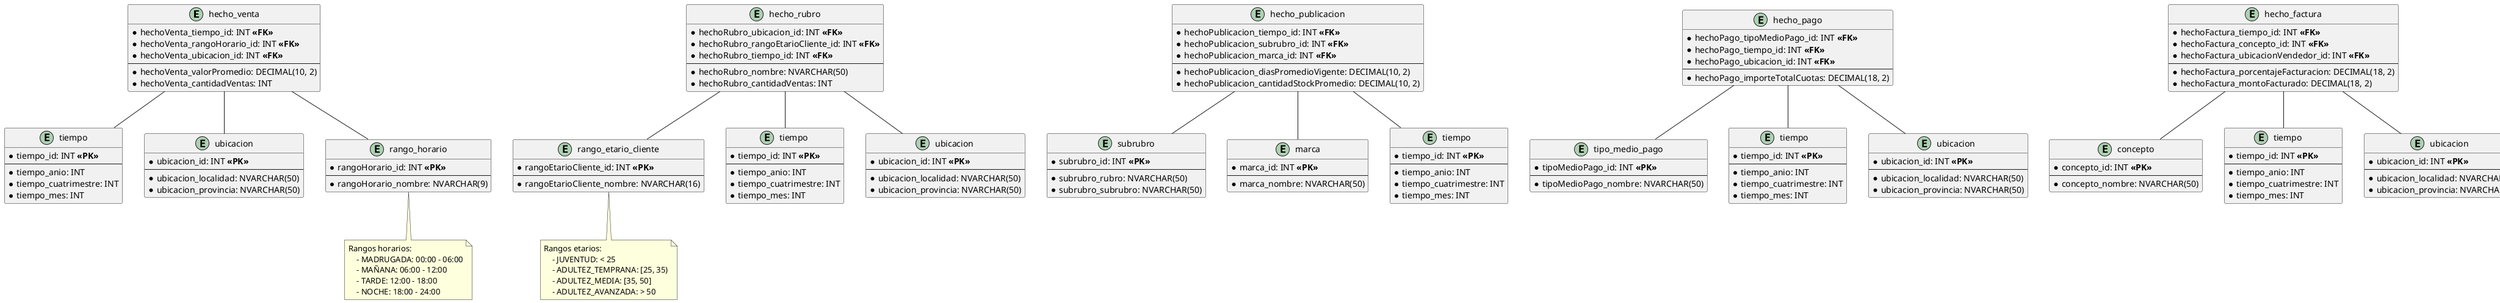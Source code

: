 @startuml  diagrama-entidad-relacion-BI.

/'
    Aclaraciones:
        - Considere no poner la palabra "dimensión" en los nombres de las tablas (por ejemplo, usar solo "tiempo" en lugar de "dimensión_tiempo"). Esto hace los nombres más cortos y claros. Además, el diagrama permite identificar fácilmente qué tablas son hechos y cuáles son dimensiones.

        - La consigna dice: "Se deberán considerar como mínimo las siguientes dimensiones, además de las que el alumno considere convenientes." Por eso, probablemente tengamos que agregar más dimensiones o hechos, o tal vez más atributos en algunas dimensiones.

        - Para avanzar, usé:
            - https://raw.githubusercontent.com/sebastiangilberto/utn-gdd-2c2022-tp/main/tp/der/der_BI.svg
            - Las diapositivas del profesor sobre el modelo de estrella, OLAP y DataWarehouse.

        - No estoy seguro sobre el rango horario y el rango etario. Puede que queden bien como están, tener un atributo para cada tipo o quizas se les ocurra otra idea.

        - Acuerdense de que los tipos datos deben ser los mismos de la tabla principal: "Todas las columnas creadas para las nuevas tablas deberán respetar los mismos tipos de datos de las columnas existentes en la tabla maestra."

        - Tengo dudas sobre si el "producto" debería ser un hecho o una dimensión, o si puede ser ambas cosas en distintas tablas. La misma duda tengo con "publicación".
'/


'----------------------------------
'---------- HECHO VENTA -----------
'----------------------------------

entity "hecho_venta" {
  * hechoVenta_tiempo_id: INT **<<FK>>**
  * hechoVenta_rangoHorario_id: INT **<<FK>>**
  * hechoVenta_ubicacion_id: INT **<<FK>>**
  --
    * hechoVenta_valorPromedio: DECIMAL(10, 2)
    * hechoVenta_cantidadVentas: INT
}

entity "tiempo" {
  * tiempo_id: INT **<<PK>>**
  --
    * tiempo_anio: INT  
    * tiempo_cuatrimestre: INT
    * tiempo_mes: INT
}

entity "ubicacion" {
  * ubicacion_id: INT **<<PK>>**
  --
    * ubicacion_localidad: NVARCHAR(50)
    * ubicacion_provincia: NVARCHAR(50)
}

entity "rango_horario" {
  * rangoHorario_id: INT **<<PK>>**
  --
    * rangoHorario_nombre: NVARCHAR(9)
}
note bottom
    Rangos horarios: 
        - MADRUGADA: 00:00 - 06:00
        - MAÑANA: 06:00 - 12:00
        - TARDE: 12:00 - 18:00
        - NOCHE: 18:00 - 24:00 
end note

hecho_venta -- "tiempo"
hecho_venta -- "ubicacion"
hecho_venta -- "rango_horario"


'----------------------------------
'---------- HECHO RUBRO -----------
'----------------------------------

entity "hecho_rubro" {
  * hechoRubro_ubicacion_id: INT **<<FK>>**
  * hechoRubro_rangoEtarioCliente_id: INT **<<FK>>**
  * hechoRubro_tiempo_id: INT **<<FK>>**
  --
    * hechoRubro_nombre: NVARCHAR(50)
    * hechoRubro_cantidadVentas: INT
}

entity "rango_etario_cliente" {
  * rangoEtarioCliente_id: INT **<<PK>>**
  --
    * rangoEtarioCliente_nombre: NVARCHAR(16)
}
note bottom
    Rangos etarios: 
        - JUVENTUD: < 25
        - ADULTEZ_TEMPRANA: [25, 35)
        - ADULTEZ_MEDIA: [35, 50]
        - ADULTEZ_AVANZADA: > 50
end note

entity "tiempo " {
  * tiempo_id: INT **<<PK>>**
  --
    * tiempo_anio: INT  
    * tiempo_cuatrimestre: INT
    * tiempo_mes: INT
}

entity "ubicacion " {
  * ubicacion_id: INT **<<PK>>**
  --
    * ubicacion_localidad: NVARCHAR(50)
    * ubicacion_provincia: NVARCHAR(50)
}

hecho_rubro -- "tiempo "
hecho_rubro -- "ubicacion "
hecho_rubro -- "rango_etario_cliente"


'----------------------------------
'------- HECHO PUBLICACION --------
'----------------------------------

entity "hecho_publicacion" {
  * hechoPublicacion_tiempo_id: INT **<<FK>>**
  * hechoPublicacion_subrubro_id: INT **<<FK>>**
  * hechoPublicacion_marca_id: INT **<<FK>>**
  --
    * hechoPublicacion_diasPromedioVigente: DECIMAL(10, 2)
    * hechoPublicacion_cantidadStockPromedio: DECIMAL(10, 2)
}

entity "subrubro" {
  * subrubro_id: INT **<<PK>>**
  --
    * subrubro_rubro: NVARCHAR(50)
    * subrubro_subrubro: NVARCHAR(50)
}

entity "marca" {
  * marca_id: INT **<<PK>>**
  --
    * marca_nombre: NVARCHAR(50)
}

entity "tiempo  " {
  * tiempo_id: INT **<<PK>>**
  --
    * tiempo_anio: INT  
    * tiempo_cuatrimestre: INT
    * tiempo_mes: INT
}

hecho_publicacion -- "tiempo  "
hecho_publicacion -- "subrubro"
hecho_publicacion -- "marca"


'----------------------------------
'----------- HECHO PAGO -----------
'----------------------------------

entity "hecho_pago" {
  * hechoPago_tipoMedioPago_id: INT **<<FK>>**
  * hechoPago_tiempo_id: INT **<<FK>>**
  * hechoPago_ubicacion_id: INT **<<FK>>**
  --
    * hechoPago_importeTotalCuotas: DECIMAL(18, 2)
}

entity "tipo_medio_pago" {
  * tipoMedioPago_id: INT **<<PK>>**
  --
    * tipoMedioPago_nombre: NVARCHAR(50)
}

entity "tiempo   " {
  * tiempo_id: INT **<<PK>>**
  --
    * tiempo_anio: INT  
    * tiempo_cuatrimestre: INT
    * tiempo_mes: INT
}

entity "ubicacion  " {
  * ubicacion_id: INT **<<PK>>**
  --
    * ubicacion_localidad: NVARCHAR(50)
    * ubicacion_provincia: NVARCHAR(50)
}

hecho_pago -- "tipo_medio_pago"
hecho_pago -- "tiempo   "
hecho_pago -- "ubicacion  "


'----------------------------------
'--------- HECHO FACTURA ----------
'----------------------------------

entity "hecho_factura" {
  * hechoFactura_tiempo_id: INT **<<FK>>**
  * hechoFactura_concepto_id: INT **<<FK>>**
  * hechoFactura_ubicacionVendedor_id: INT **<<FK>>**
  --
    * hechoFactura_porcentajeFacturacion: DECIMAL(18, 2)
    * hechoFactura_montoFacturado: DECIMAL(18, 2)
}

entity "concepto" {
  * concepto_id: INT **<<PK>>**
  --
    * concepto_nombre: NVARCHAR(50)
}

entity "tiempo     " {
  * tiempo_id: INT **<<PK>>**
  --
    * tiempo_anio: INT  
    * tiempo_cuatrimestre: INT
    * tiempo_mes: INT
}

entity "ubicacion    " {
  * ubicacion_id: INT **<<PK>>**
  --
    * ubicacion_localidad: NVARCHAR(50)
    * ubicacion_provincia: NVARCHAR(50)
}

hecho_factura -- "tiempo     "
hecho_factura -- "concepto"
hecho_factura -- "ubicacion    "


'----------------------------------
'---------- HECHO ENVIO -----------
'----------------------------------

entity "hecho_envio" {
  * hechoEnvio_tiempo_id: INT **<<FK>>**
  * hechoEnvio_ubicacionAlmacen_id: INT **<<FK>>**
  --
    * concepto_porcentajeCumplimiento: DECIMAL(18, 2)
}

entity "tiempo      " {
  * tiempo_id: INT **<<PK>>**
  --
    * tiempo_anio: INT  
    * tiempo_cuatrimestre: INT
    * tiempo_mes: INT
}

entity "ubicacion     " {
  * ubicacion_id: INT **<<PK>>**
  --
    * ubicacion_localidad: NVARCHAR(50)
    * ubicacion_provincia: NVARCHAR(50)
}

entity "tipo_envio" {
  * tipoEnvio_id: INT **<<PK>>**
  --
    * tipoEnvio_nombre: NVARCHAR(50)
}

hecho_envio -- "tiempo      "
hecho_envio -- "ubicacion     "
hecho_envio -- "tipo_envio"


'----------------------------------
'--------- HECHO LOCALIDAD --------
'----------------------------------

entity "hecho_localidad" {
  * hechoLocalidad_ubicacionCliente_id: INT **<<FK>>**
  --
    * hechoLocalidad_costoEnvio: DECIMAL(18, 2)
}

entity "ubicacion      " {
  * ubicacion_id: INT **<<PK>>**
  --
    * ubicacion_localidad: NVARCHAR(50)
    * ubicacion_provincia: NVARCHAR(50)
}

hecho_localidad -- "ubicacion      "

@enduml 